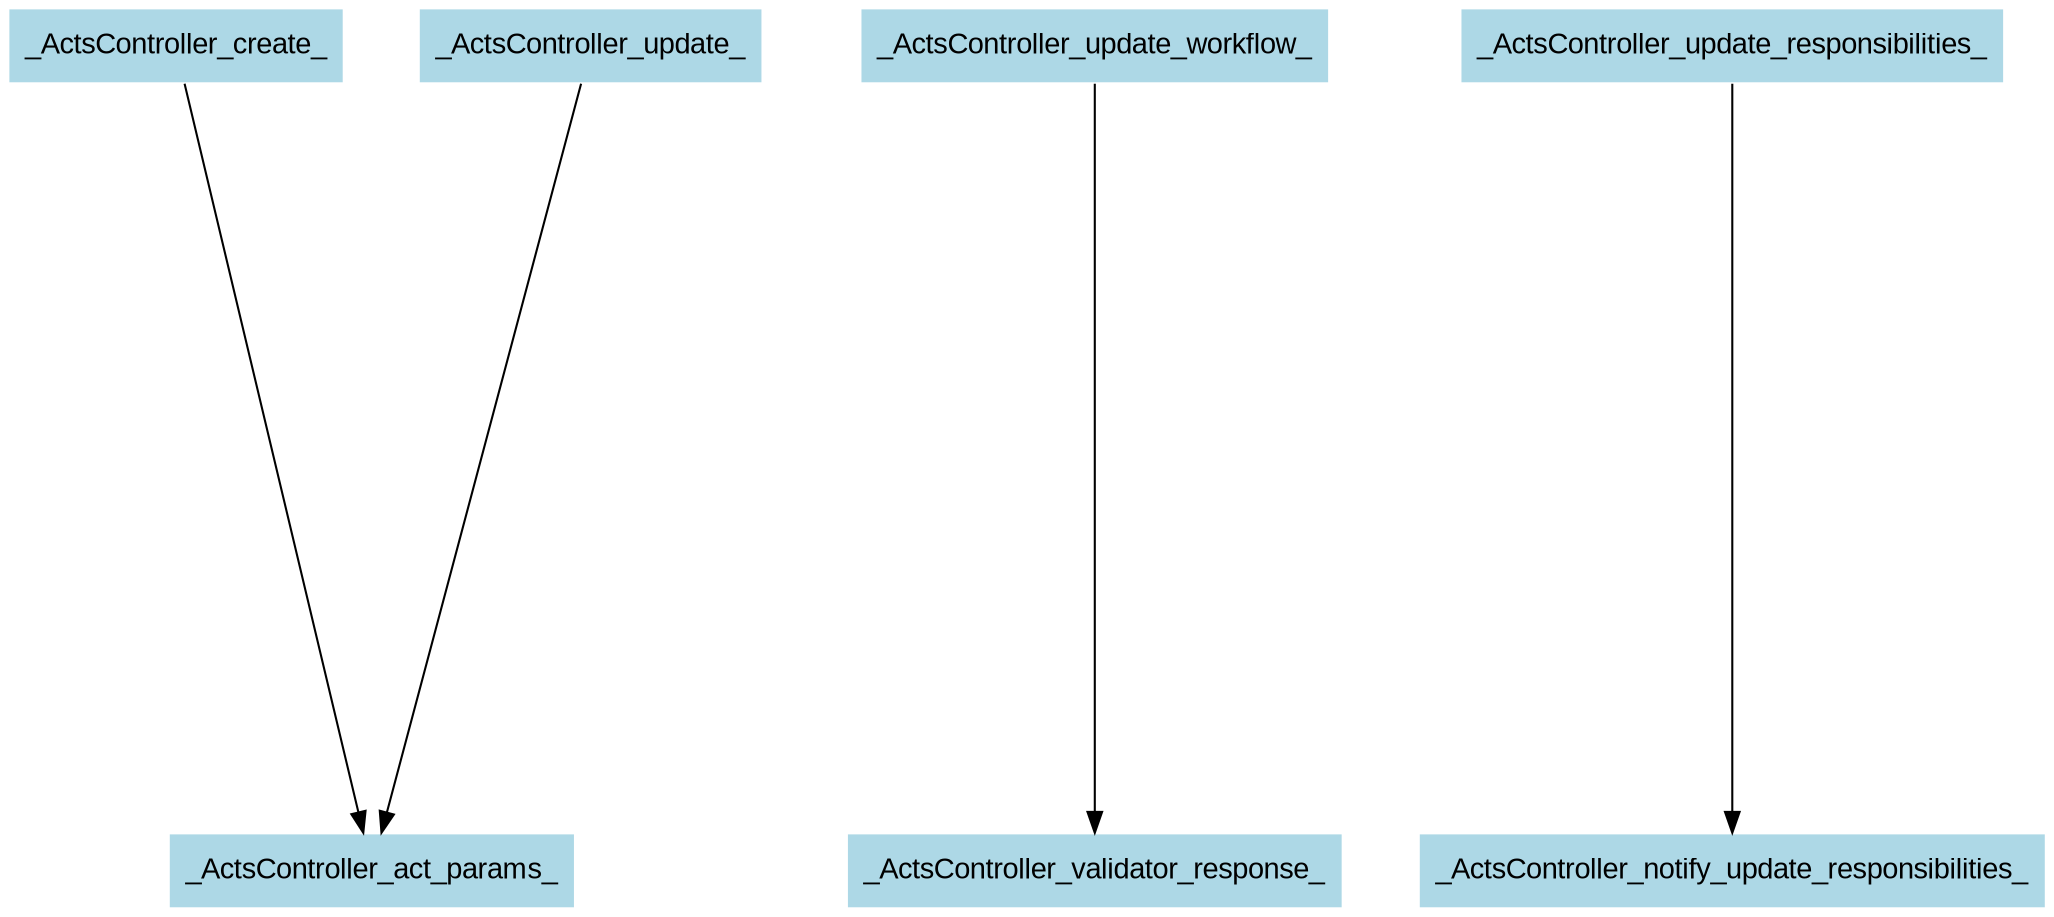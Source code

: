 digraph CallGraph {
ranksep=5;
nodesep=0.5;
node [fontname=Arial];
edge [fontname=Arial];
_ActsController_create_ -> _ActsController_act_params_;
_ActsController_create_ [shape=box, style=filled, fillcolor=lightblue  , color=white];
_ActsController_act_params_ [shape=box, style=filled, fillcolor=lightblue  , color=white];
_ActsController_update_ -> _ActsController_act_params_;
_ActsController_update_ [shape=box, style=filled, fillcolor=lightblue  , color=white];
_ActsController_update_workflow_ -> _ActsController_validator_response_;
_ActsController_update_workflow_ [shape=box, style=filled, fillcolor=lightblue  , color=white];
_ActsController_validator_response_ [shape=box, style=filled, fillcolor=lightblue  , color=white];
_ActsController_update_responsibilities_ -> _ActsController_notify_update_responsibilities_;
_ActsController_update_responsibilities_ [shape=box, style=filled, fillcolor=lightblue  , color=white];
_ActsController_notify_update_responsibilities_ [shape=box, style=filled, fillcolor=lightblue  , color=white];
}
